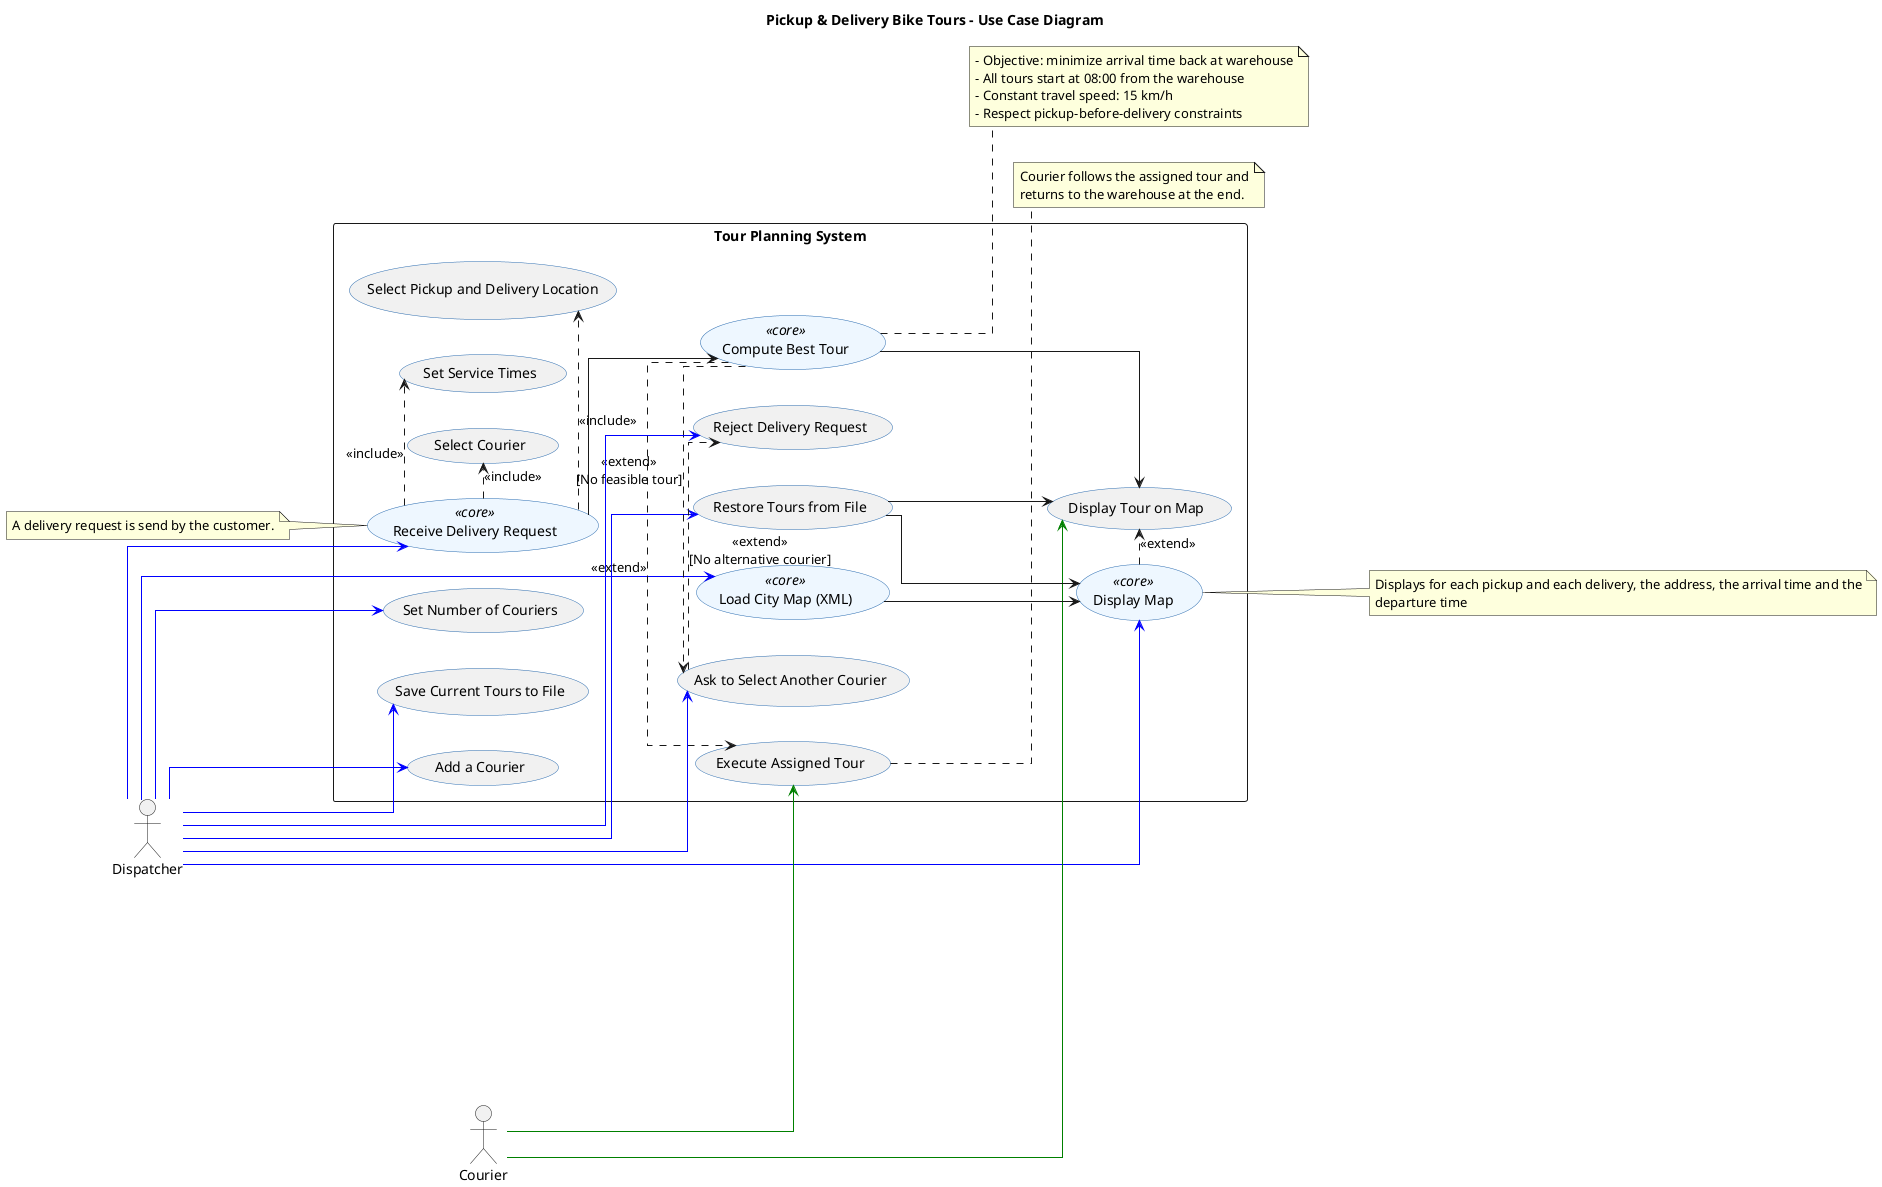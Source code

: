 @startuml name UCdiagram
' Force straight (orthogonal) links
skinparam linetype ortho
title Pickup & Delivery Bike Tours - Use Case Diagram

skinparam usecase {
    BackgroundColor<<core>> #EEF7FF
    BorderColor #2B6CB0
}

left to right direction

actor Dispatcher
actor Courier

rectangle "Tour Planning System" as System {

    usecase UC_Load         as "Load City Map (XML)" <<core>>
    usecase UC_DisplayMap   as "Display Map" <<core>>
    usecase UC_SetCouriers  as "Set Number of Couriers"

    usecase UC_Receive        as "Receive Delivery Request" <<core>>
    usecase UC_SelectCourier as "Select Courier"
    usecase UC_Pickup_Delivery       as "Select Pickup and Delivery Location"
    usecase UC_ServiceTimes as "Set Service Times"

    usecase UC_Compute      as "Compute Best Tour" <<core>>
    usecase UC_DisplayTour  as "Display Tour on Map"

    usecase UC_AskOther     as "Ask to Select Another Courier"
    usecase UC_Reject       as "Reject Delivery Request"

    usecase UC_Save         as "Save Current Tours to File"
    usecase UC_Restore      as "Restore Tours from File"

    usecase UC_Execute      as "Execute Assigned Tour"

    usecase UC_AddCouriers as "Add a Courier"
}

' Actor → Use cases
Dispatcher -[#blue]-> UC_Load
Dispatcher -[#blue]-> UC_DisplayMap
Dispatcher -[#blue]-> UC_SetCouriers
Dispatcher -[#blue]-> UC_AddCouriers

Dispatcher -[#blue]-> UC_Receive
Dispatcher -[#blue]-> UC_Save
Dispatcher -[#blue]-> UC_Restore

Courier -[#green]-> UC_Execute
Courier -[#green]-> UC_DisplayTour


' Includes (decomposition)
UC_Receive .> UC_SelectCourier : <<include>>
UC_Receive .> UC_Pickup_Delivery : <<include>>
UC_Receive .> UC_ServiceTimes : <<include>>

' Main computation and downstream effects
UC_Receive --> UC_Compute
UC_Compute .> UC_Execute : <<extend>>
UC_Compute --> UC_DisplayTour

' Dispatcher interacts when infeasible
UC_Compute .> UC_AskOther : <<extend>>\n[No feasible tour]
Dispatcher -[#blue]-> UC_AskOther

' If still none available, reject
UC_AskOther .> UC_Reject : <<extend>>\n[No alternative courier]
Dispatcher -[#blue]-> UC_Reject

' Map display is also available after load/restore
UC_Load --> UC_DisplayMap
UC_Restore --> UC_DisplayMap
UC_Restore --> UC_DisplayTour

UC_DisplayMap .> UC_DisplayTour : <<extend>>

' Notes / business rules
note right of UC_Compute
- Objective: minimize arrival time back at warehouse
- All tours start at 08:00 from the warehouse
- Constant travel speed: 15 km/h
- Respect pickup-before-delivery constraints
end note

note right of UC_Execute
Courier follows the assigned tour and
returns to the warehouse at the end.
end note

note left of UC_Receive
A delivery request is send by the customer.
end note

note right of UC_DisplayMap
Displays for each pickup and each delivery, the address, the arrival time and the
departure time
end note 

@enduml
